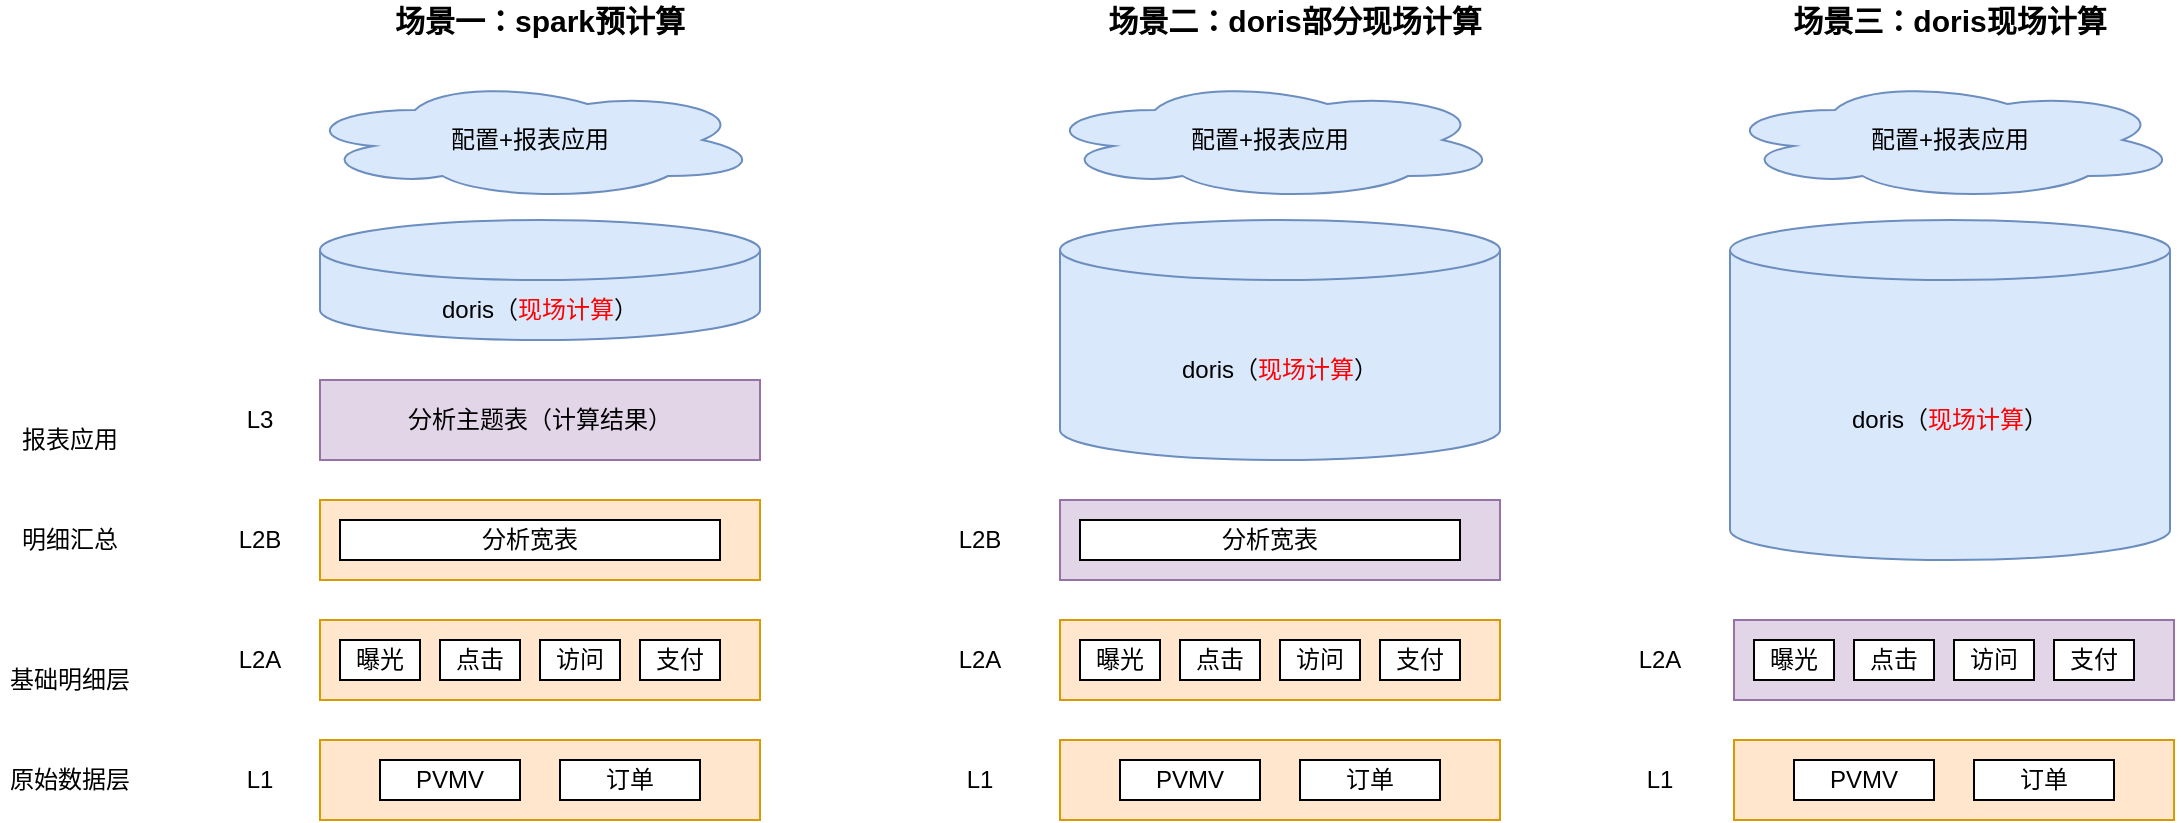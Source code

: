 <mxfile version="20.0.4" type="github">
  <diagram id="IUPOplyhM7PHTuhLiW1y" name="Page-1">
    <mxGraphModel dx="2066" dy="2211" grid="1" gridSize="10" guides="1" tooltips="1" connect="1" arrows="1" fold="1" page="1" pageScale="1" pageWidth="827" pageHeight="1169" math="0" shadow="0">
      <root>
        <mxCell id="0" />
        <mxCell id="1" parent="0" />
        <mxCell id="AsPUvt-eo6z5Frqtc9Gu-1" value="" style="rounded=0;whiteSpace=wrap;html=1;fillColor=#ffe6cc;strokeColor=#d79b00;" parent="1" vertex="1">
          <mxGeometry x="400" y="200" width="220" height="40" as="geometry" />
        </mxCell>
        <mxCell id="AsPUvt-eo6z5Frqtc9Gu-2" value="L1" style="text;html=1;strokeColor=none;fillColor=none;align=center;verticalAlign=middle;whiteSpace=wrap;rounded=0;" parent="1" vertex="1">
          <mxGeometry x="350" y="210" width="40" height="20" as="geometry" />
        </mxCell>
        <mxCell id="AsPUvt-eo6z5Frqtc9Gu-3" value="L2A" style="text;html=1;strokeColor=none;fillColor=none;align=center;verticalAlign=middle;whiteSpace=wrap;rounded=0;" parent="1" vertex="1">
          <mxGeometry x="350" y="150" width="40" height="20" as="geometry" />
        </mxCell>
        <mxCell id="AsPUvt-eo6z5Frqtc9Gu-4" value="" style="rounded=0;whiteSpace=wrap;html=1;fillColor=#ffe6cc;strokeColor=#d79b00;" parent="1" vertex="1">
          <mxGeometry x="400" y="140" width="220" height="40" as="geometry" />
        </mxCell>
        <mxCell id="AsPUvt-eo6z5Frqtc9Gu-5" value="L2B" style="text;html=1;strokeColor=none;fillColor=none;align=center;verticalAlign=middle;whiteSpace=wrap;rounded=0;" parent="1" vertex="1">
          <mxGeometry x="350" y="90" width="40" height="20" as="geometry" />
        </mxCell>
        <mxCell id="AsPUvt-eo6z5Frqtc9Gu-6" value="" style="rounded=0;whiteSpace=wrap;html=1;fillColor=#ffe6cc;strokeColor=#d79b00;" parent="1" vertex="1">
          <mxGeometry x="400" y="80" width="220" height="40" as="geometry" />
        </mxCell>
        <mxCell id="AsPUvt-eo6z5Frqtc9Gu-7" value="L3" style="text;html=1;strokeColor=none;fillColor=none;align=center;verticalAlign=middle;whiteSpace=wrap;rounded=0;" parent="1" vertex="1">
          <mxGeometry x="350" y="30" width="40" height="20" as="geometry" />
        </mxCell>
        <mxCell id="AsPUvt-eo6z5Frqtc9Gu-8" value="分析主题表（计算结果）" style="rounded=0;whiteSpace=wrap;html=1;fillColor=#e1d5e7;strokeColor=#9673a6;" parent="1" vertex="1">
          <mxGeometry x="400" y="20" width="220" height="40" as="geometry" />
        </mxCell>
        <mxCell id="AsPUvt-eo6z5Frqtc9Gu-9" value="&lt;br&gt;&lt;br&gt;doris（&lt;font color=&quot;#ff0000&quot;&gt;现场计算&lt;/font&gt;）" style="shape=cylinder2;whiteSpace=wrap;html=1;boundedLbl=1;backgroundOutline=1;size=15;fillColor=#dae8fc;strokeColor=#6c8ebf;" parent="1" vertex="1">
          <mxGeometry x="400" y="-60" width="220" height="60" as="geometry" />
        </mxCell>
        <mxCell id="AsPUvt-eo6z5Frqtc9Gu-10" value="配置+报表应用" style="ellipse;shape=cloud;whiteSpace=wrap;html=1;fillColor=#dae8fc;strokeColor=#6c8ebf;" parent="1" vertex="1">
          <mxGeometry x="390" y="-130" width="230" height="60" as="geometry" />
        </mxCell>
        <mxCell id="AsPUvt-eo6z5Frqtc9Gu-11" value="L1" style="text;html=1;strokeColor=none;fillColor=none;align=center;verticalAlign=middle;whiteSpace=wrap;rounded=0;" parent="1" vertex="1">
          <mxGeometry x="710" y="210" width="40" height="20" as="geometry" />
        </mxCell>
        <mxCell id="AsPUvt-eo6z5Frqtc9Gu-12" value="L2A" style="text;html=1;strokeColor=none;fillColor=none;align=center;verticalAlign=middle;whiteSpace=wrap;rounded=0;" parent="1" vertex="1">
          <mxGeometry x="710" y="150" width="40" height="20" as="geometry" />
        </mxCell>
        <mxCell id="AsPUvt-eo6z5Frqtc9Gu-13" value="L2B" style="text;html=1;strokeColor=none;fillColor=none;align=center;verticalAlign=middle;whiteSpace=wrap;rounded=0;" parent="1" vertex="1">
          <mxGeometry x="710" y="90" width="40" height="20" as="geometry" />
        </mxCell>
        <mxCell id="AsPUvt-eo6z5Frqtc9Gu-14" value="&lt;br&gt;&lt;br&gt;doris（&lt;font color=&quot;#ff0000&quot;&gt;现场计算&lt;/font&gt;）" style="shape=cylinder2;whiteSpace=wrap;html=1;boundedLbl=1;backgroundOutline=1;size=15;fillColor=#dae8fc;strokeColor=#6c8ebf;" parent="1" vertex="1">
          <mxGeometry x="770" y="-60" width="220" height="120" as="geometry" />
        </mxCell>
        <mxCell id="AsPUvt-eo6z5Frqtc9Gu-15" value="配置+报表应用" style="ellipse;shape=cloud;whiteSpace=wrap;html=1;fillColor=#dae8fc;strokeColor=#6c8ebf;" parent="1" vertex="1">
          <mxGeometry x="760" y="-130" width="230" height="60" as="geometry" />
        </mxCell>
        <mxCell id="AsPUvt-eo6z5Frqtc9Gu-16" value="&lt;b&gt;&lt;font style=&quot;font-size: 15px&quot;&gt;场景一：spark预计算&lt;/font&gt;&lt;/b&gt;&lt;b&gt;&lt;font style=&quot;font-size: 15px&quot;&gt;&lt;br&gt;&lt;/font&gt;&lt;/b&gt;" style="text;html=1;strokeColor=none;fillColor=none;align=center;verticalAlign=middle;whiteSpace=wrap;rounded=0;" parent="1" vertex="1">
          <mxGeometry x="430" y="-170" width="160" height="20" as="geometry" />
        </mxCell>
        <mxCell id="AsPUvt-eo6z5Frqtc9Gu-17" value="&lt;font style=&quot;font-size: 15px&quot;&gt;&lt;b&gt;场景二：doris部分现场计算&lt;/b&gt;&lt;br&gt;&lt;/font&gt;" style="text;html=1;strokeColor=none;fillColor=none;align=center;verticalAlign=middle;whiteSpace=wrap;rounded=0;" parent="1" vertex="1">
          <mxGeometry x="785" y="-170" width="205" height="20" as="geometry" />
        </mxCell>
        <mxCell id="AsPUvt-eo6z5Frqtc9Gu-18" value="L1" style="text;html=1;strokeColor=none;fillColor=none;align=center;verticalAlign=middle;whiteSpace=wrap;rounded=0;" parent="1" vertex="1">
          <mxGeometry x="1050" y="210" width="40" height="20" as="geometry" />
        </mxCell>
        <mxCell id="AsPUvt-eo6z5Frqtc9Gu-19" value="L2A" style="text;html=1;strokeColor=none;fillColor=none;align=center;verticalAlign=middle;whiteSpace=wrap;rounded=0;" parent="1" vertex="1">
          <mxGeometry x="1050" y="150" width="40" height="20" as="geometry" />
        </mxCell>
        <mxCell id="AsPUvt-eo6z5Frqtc9Gu-20" value="&lt;br&gt;&lt;br&gt;doris（&lt;font color=&quot;#ff0000&quot;&gt;现场计算&lt;/font&gt;）" style="shape=cylinder2;whiteSpace=wrap;html=1;boundedLbl=1;backgroundOutline=1;size=15;fillColor=#dae8fc;strokeColor=#6c8ebf;" parent="1" vertex="1">
          <mxGeometry x="1105" y="-60" width="220" height="170" as="geometry" />
        </mxCell>
        <mxCell id="AsPUvt-eo6z5Frqtc9Gu-21" value="配置+报表应用" style="ellipse;shape=cloud;whiteSpace=wrap;html=1;fillColor=#dae8fc;strokeColor=#6c8ebf;" parent="1" vertex="1">
          <mxGeometry x="1100" y="-130" width="230" height="60" as="geometry" />
        </mxCell>
        <mxCell id="AsPUvt-eo6z5Frqtc9Gu-22" value="&lt;font style=&quot;font-size: 15px&quot;&gt;&lt;b&gt;场景三：doris现场计算&lt;/b&gt;&lt;br&gt;&lt;/font&gt;" style="text;html=1;strokeColor=none;fillColor=none;align=center;verticalAlign=middle;whiteSpace=wrap;rounded=0;" parent="1" vertex="1">
          <mxGeometry x="1135" y="-170" width="160" height="20" as="geometry" />
        </mxCell>
        <mxCell id="AsPUvt-eo6z5Frqtc9Gu-23" value="原始数据层" style="text;html=1;strokeColor=none;fillColor=none;align=center;verticalAlign=middle;whiteSpace=wrap;rounded=0;" parent="1" vertex="1">
          <mxGeometry x="240" y="210" width="70" height="20" as="geometry" />
        </mxCell>
        <mxCell id="AsPUvt-eo6z5Frqtc9Gu-24" value="基础明细层" style="text;html=1;strokeColor=none;fillColor=none;align=center;verticalAlign=middle;whiteSpace=wrap;rounded=0;" parent="1" vertex="1">
          <mxGeometry x="240" y="160" width="70" height="20" as="geometry" />
        </mxCell>
        <mxCell id="AsPUvt-eo6z5Frqtc9Gu-25" value="明细汇总" style="text;html=1;strokeColor=none;fillColor=none;align=center;verticalAlign=middle;whiteSpace=wrap;rounded=0;" parent="1" vertex="1">
          <mxGeometry x="240" y="90" width="70" height="20" as="geometry" />
        </mxCell>
        <mxCell id="AsPUvt-eo6z5Frqtc9Gu-26" value="报表应用" style="text;html=1;strokeColor=none;fillColor=none;align=center;verticalAlign=middle;whiteSpace=wrap;rounded=0;" parent="1" vertex="1">
          <mxGeometry x="240" y="40" width="70" height="20" as="geometry" />
        </mxCell>
        <mxCell id="AsPUvt-eo6z5Frqtc9Gu-27" value="PVMV" style="rounded=0;whiteSpace=wrap;html=1;" parent="1" vertex="1">
          <mxGeometry x="430" y="210" width="70" height="20" as="geometry" />
        </mxCell>
        <mxCell id="AsPUvt-eo6z5Frqtc9Gu-28" value="订单" style="rounded=0;whiteSpace=wrap;html=1;" parent="1" vertex="1">
          <mxGeometry x="520" y="210" width="70" height="20" as="geometry" />
        </mxCell>
        <mxCell id="AsPUvt-eo6z5Frqtc9Gu-29" value="曝光" style="rounded=0;whiteSpace=wrap;html=1;" parent="1" vertex="1">
          <mxGeometry x="410" y="150" width="40" height="20" as="geometry" />
        </mxCell>
        <mxCell id="AsPUvt-eo6z5Frqtc9Gu-30" value="点击" style="rounded=0;whiteSpace=wrap;html=1;" parent="1" vertex="1">
          <mxGeometry x="460" y="150" width="40" height="20" as="geometry" />
        </mxCell>
        <mxCell id="AsPUvt-eo6z5Frqtc9Gu-31" value="访问" style="rounded=0;whiteSpace=wrap;html=1;" parent="1" vertex="1">
          <mxGeometry x="510" y="150" width="40" height="20" as="geometry" />
        </mxCell>
        <mxCell id="AsPUvt-eo6z5Frqtc9Gu-32" value="支付" style="rounded=0;whiteSpace=wrap;html=1;" parent="1" vertex="1">
          <mxGeometry x="560" y="150" width="40" height="20" as="geometry" />
        </mxCell>
        <mxCell id="AsPUvt-eo6z5Frqtc9Gu-33" value="分析宽表" style="rounded=0;whiteSpace=wrap;html=1;" parent="1" vertex="1">
          <mxGeometry x="410" y="90" width="190" height="20" as="geometry" />
        </mxCell>
        <mxCell id="AsPUvt-eo6z5Frqtc9Gu-34" value="" style="rounded=0;whiteSpace=wrap;html=1;fillColor=#ffe6cc;strokeColor=#d79b00;" parent="1" vertex="1">
          <mxGeometry x="770" y="200" width="220" height="40" as="geometry" />
        </mxCell>
        <mxCell id="AsPUvt-eo6z5Frqtc9Gu-35" value="" style="rounded=0;whiteSpace=wrap;html=1;fillColor=#ffe6cc;strokeColor=#d79b00;" parent="1" vertex="1">
          <mxGeometry x="770" y="140" width="220" height="40" as="geometry" />
        </mxCell>
        <mxCell id="AsPUvt-eo6z5Frqtc9Gu-36" value="" style="rounded=0;whiteSpace=wrap;html=1;fillColor=#e1d5e7;strokeColor=#9673a6;" parent="1" vertex="1">
          <mxGeometry x="770" y="80" width="220" height="40" as="geometry" />
        </mxCell>
        <mxCell id="AsPUvt-eo6z5Frqtc9Gu-37" value="PVMV" style="rounded=0;whiteSpace=wrap;html=1;" parent="1" vertex="1">
          <mxGeometry x="800" y="210" width="70" height="20" as="geometry" />
        </mxCell>
        <mxCell id="AsPUvt-eo6z5Frqtc9Gu-38" value="订单" style="rounded=0;whiteSpace=wrap;html=1;" parent="1" vertex="1">
          <mxGeometry x="890" y="210" width="70" height="20" as="geometry" />
        </mxCell>
        <mxCell id="AsPUvt-eo6z5Frqtc9Gu-39" value="曝光" style="rounded=0;whiteSpace=wrap;html=1;" parent="1" vertex="1">
          <mxGeometry x="780" y="150" width="40" height="20" as="geometry" />
        </mxCell>
        <mxCell id="AsPUvt-eo6z5Frqtc9Gu-40" value="点击" style="rounded=0;whiteSpace=wrap;html=1;" parent="1" vertex="1">
          <mxGeometry x="830" y="150" width="40" height="20" as="geometry" />
        </mxCell>
        <mxCell id="AsPUvt-eo6z5Frqtc9Gu-41" value="访问" style="rounded=0;whiteSpace=wrap;html=1;" parent="1" vertex="1">
          <mxGeometry x="880" y="150" width="40" height="20" as="geometry" />
        </mxCell>
        <mxCell id="AsPUvt-eo6z5Frqtc9Gu-42" value="支付" style="rounded=0;whiteSpace=wrap;html=1;" parent="1" vertex="1">
          <mxGeometry x="930" y="150" width="40" height="20" as="geometry" />
        </mxCell>
        <mxCell id="AsPUvt-eo6z5Frqtc9Gu-43" value="分析宽表" style="rounded=0;whiteSpace=wrap;html=1;" parent="1" vertex="1">
          <mxGeometry x="780" y="90" width="190" height="20" as="geometry" />
        </mxCell>
        <mxCell id="AsPUvt-eo6z5Frqtc9Gu-44" value="" style="rounded=0;whiteSpace=wrap;html=1;fillColor=#ffe6cc;strokeColor=#d79b00;" parent="1" vertex="1">
          <mxGeometry x="1107" y="200" width="220" height="40" as="geometry" />
        </mxCell>
        <mxCell id="AsPUvt-eo6z5Frqtc9Gu-45" value="" style="rounded=0;whiteSpace=wrap;html=1;fillColor=#e1d5e7;strokeColor=#9673a6;" parent="1" vertex="1">
          <mxGeometry x="1107" y="140" width="220" height="40" as="geometry" />
        </mxCell>
        <mxCell id="AsPUvt-eo6z5Frqtc9Gu-46" value="PVMV" style="rounded=0;whiteSpace=wrap;html=1;" parent="1" vertex="1">
          <mxGeometry x="1137" y="210" width="70" height="20" as="geometry" />
        </mxCell>
        <mxCell id="AsPUvt-eo6z5Frqtc9Gu-47" value="订单" style="rounded=0;whiteSpace=wrap;html=1;" parent="1" vertex="1">
          <mxGeometry x="1227" y="210" width="70" height="20" as="geometry" />
        </mxCell>
        <mxCell id="AsPUvt-eo6z5Frqtc9Gu-48" value="曝光" style="rounded=0;whiteSpace=wrap;html=1;" parent="1" vertex="1">
          <mxGeometry x="1117" y="150" width="40" height="20" as="geometry" />
        </mxCell>
        <mxCell id="AsPUvt-eo6z5Frqtc9Gu-49" value="点击" style="rounded=0;whiteSpace=wrap;html=1;" parent="1" vertex="1">
          <mxGeometry x="1167" y="150" width="40" height="20" as="geometry" />
        </mxCell>
        <mxCell id="AsPUvt-eo6z5Frqtc9Gu-50" value="访问" style="rounded=0;whiteSpace=wrap;html=1;" parent="1" vertex="1">
          <mxGeometry x="1217" y="150" width="40" height="20" as="geometry" />
        </mxCell>
        <mxCell id="AsPUvt-eo6z5Frqtc9Gu-51" value="支付" style="rounded=0;whiteSpace=wrap;html=1;" parent="1" vertex="1">
          <mxGeometry x="1267" y="150" width="40" height="20" as="geometry" />
        </mxCell>
      </root>
    </mxGraphModel>
  </diagram>
</mxfile>
